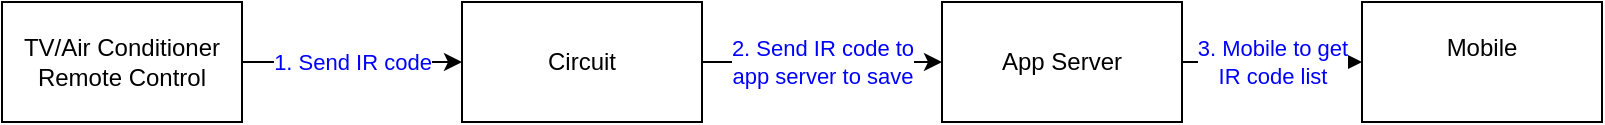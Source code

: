 <mxfile version="10.8.4" type="github"><diagram name="Page-1" id="c7558073-3199-34d8-9f00-42111426c3f3"><mxGraphModel dx="918" dy="501" grid="1" gridSize="10" guides="1" tooltips="1" connect="1" arrows="1" fold="1" page="1" pageScale="1" pageWidth="826" pageHeight="1169" background="#ffffff" math="0" shadow="0"><root><mxCell id="0"/><mxCell id="1" parent="0"/><mxCell id="DtIMkkBr2L-rWHqYBith-96" value="Circuit" style="rounded=0;whiteSpace=wrap;html=1;" vertex="1" parent="1"><mxGeometry x="250" y="70" width="120" height="60" as="geometry"/></mxCell><mxCell id="DtIMkkBr2L-rWHqYBith-97" value="TV/Air Conditioner Remote Control" style="rounded=0;whiteSpace=wrap;html=1;" vertex="1" parent="1"><mxGeometry x="20" y="70" width="120" height="60" as="geometry"/></mxCell><mxCell id="DtIMkkBr2L-rWHqYBith-98" value="&lt;font color=&quot;#0000ff&quot;&gt;1. Send IR code&lt;/font&gt;&lt;br&gt;" style="endArrow=classic;html=1;entryX=0;entryY=0.5;entryDx=0;entryDy=0;exitX=1;exitY=0.5;exitDx=0;exitDy=0;" edge="1" parent="1" source="DtIMkkBr2L-rWHqYBith-97" target="DtIMkkBr2L-rWHqYBith-96"><mxGeometry width="50" height="50" relative="1" as="geometry"><mxPoint x="40" y="410" as="sourcePoint"/><mxPoint x="90" y="360" as="targetPoint"/></mxGeometry></mxCell><mxCell id="DtIMkkBr2L-rWHqYBith-103" value="&lt;font color=&quot;#0000ff&quot;&gt;3. Mobile to get &lt;br&gt;IR code list&lt;/font&gt;" style="edgeStyle=orthogonalEdgeStyle;rounded=0;orthogonalLoop=1;jettySize=auto;html=1;exitX=1;exitY=0.5;exitDx=0;exitDy=0;entryX=0;entryY=0.5;entryDx=0;entryDy=0;" edge="1" parent="1" source="DtIMkkBr2L-rWHqYBith-99" target="DtIMkkBr2L-rWHqYBith-101"><mxGeometry relative="1" as="geometry"/></mxCell><mxCell id="DtIMkkBr2L-rWHqYBith-99" value="App Server" style="rounded=0;whiteSpace=wrap;html=1;" vertex="1" parent="1"><mxGeometry x="490" y="70" width="120" height="60" as="geometry"/></mxCell><mxCell id="DtIMkkBr2L-rWHqYBith-100" value="&lt;font color=&quot;#0000ff&quot;&gt;2. Send IR code to &lt;br&gt;app server to save&lt;/font&gt;" style="endArrow=classic;html=1;entryX=0;entryY=0.5;entryDx=0;entryDy=0;exitX=1;exitY=0.5;exitDx=0;exitDy=0;" edge="1" parent="1" source="DtIMkkBr2L-rWHqYBith-96" target="DtIMkkBr2L-rWHqYBith-99"><mxGeometry width="50" height="50" relative="1" as="geometry"><mxPoint x="370" y="200" as="sourcePoint"/><mxPoint x="420" y="150" as="targetPoint"/><Array as="points"/></mxGeometry></mxCell><mxCell id="DtIMkkBr2L-rWHqYBith-101" value="Mobile&lt;br&gt;&lt;br&gt;" style="rounded=0;whiteSpace=wrap;html=1;" vertex="1" parent="1"><mxGeometry x="700" y="70" width="120" height="60" as="geometry"/></mxCell></root></mxGraphModel></diagram></mxfile>